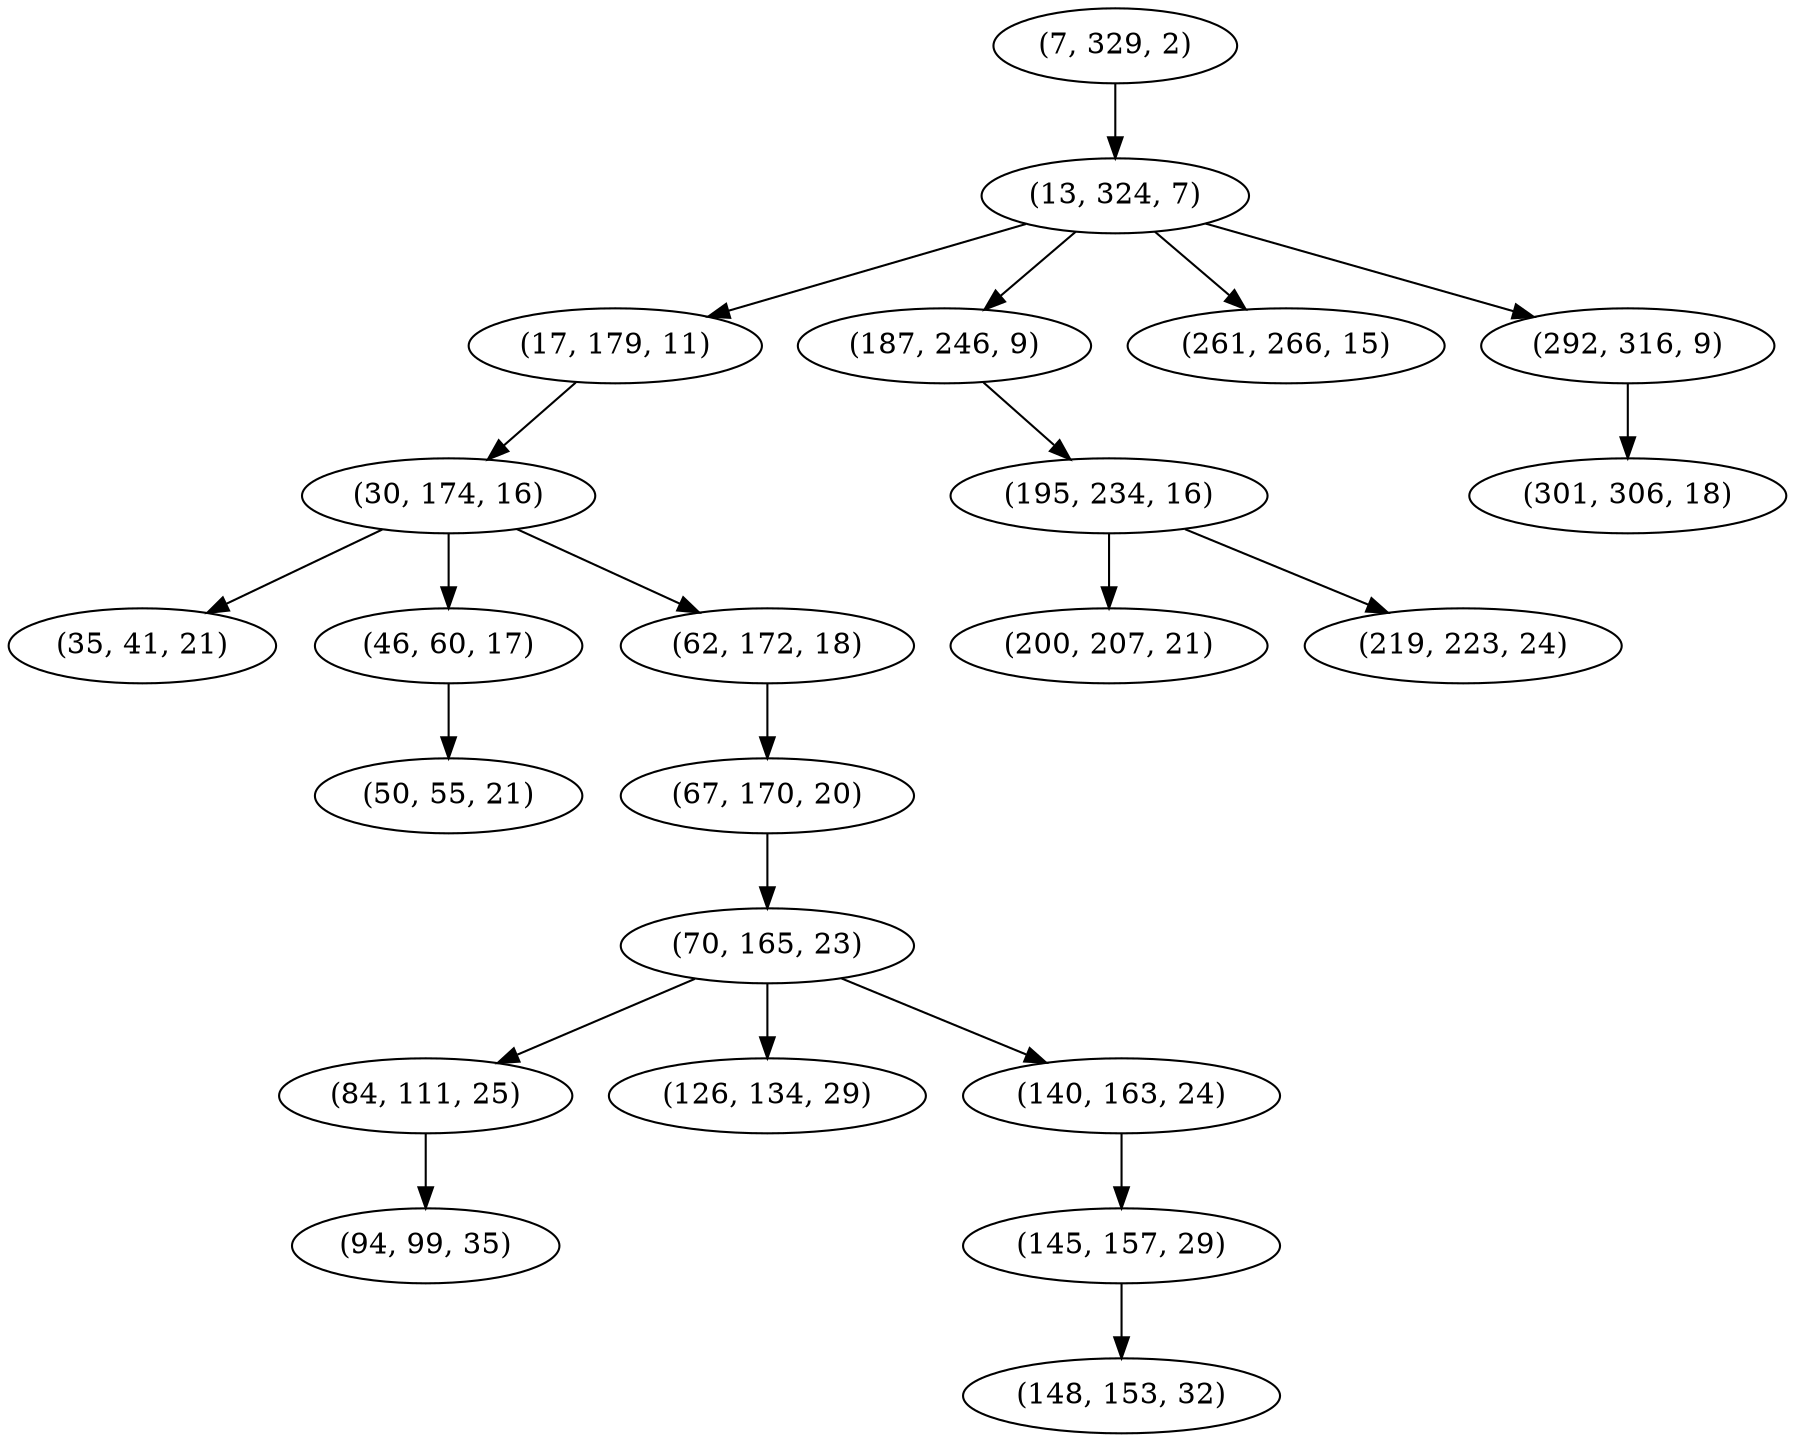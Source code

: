 digraph tree {
    "(7, 329, 2)";
    "(13, 324, 7)";
    "(17, 179, 11)";
    "(30, 174, 16)";
    "(35, 41, 21)";
    "(46, 60, 17)";
    "(50, 55, 21)";
    "(62, 172, 18)";
    "(67, 170, 20)";
    "(70, 165, 23)";
    "(84, 111, 25)";
    "(94, 99, 35)";
    "(126, 134, 29)";
    "(140, 163, 24)";
    "(145, 157, 29)";
    "(148, 153, 32)";
    "(187, 246, 9)";
    "(195, 234, 16)";
    "(200, 207, 21)";
    "(219, 223, 24)";
    "(261, 266, 15)";
    "(292, 316, 9)";
    "(301, 306, 18)";
    "(7, 329, 2)" -> "(13, 324, 7)";
    "(13, 324, 7)" -> "(17, 179, 11)";
    "(13, 324, 7)" -> "(187, 246, 9)";
    "(13, 324, 7)" -> "(261, 266, 15)";
    "(13, 324, 7)" -> "(292, 316, 9)";
    "(17, 179, 11)" -> "(30, 174, 16)";
    "(30, 174, 16)" -> "(35, 41, 21)";
    "(30, 174, 16)" -> "(46, 60, 17)";
    "(30, 174, 16)" -> "(62, 172, 18)";
    "(46, 60, 17)" -> "(50, 55, 21)";
    "(62, 172, 18)" -> "(67, 170, 20)";
    "(67, 170, 20)" -> "(70, 165, 23)";
    "(70, 165, 23)" -> "(84, 111, 25)";
    "(70, 165, 23)" -> "(126, 134, 29)";
    "(70, 165, 23)" -> "(140, 163, 24)";
    "(84, 111, 25)" -> "(94, 99, 35)";
    "(140, 163, 24)" -> "(145, 157, 29)";
    "(145, 157, 29)" -> "(148, 153, 32)";
    "(187, 246, 9)" -> "(195, 234, 16)";
    "(195, 234, 16)" -> "(200, 207, 21)";
    "(195, 234, 16)" -> "(219, 223, 24)";
    "(292, 316, 9)" -> "(301, 306, 18)";
}
